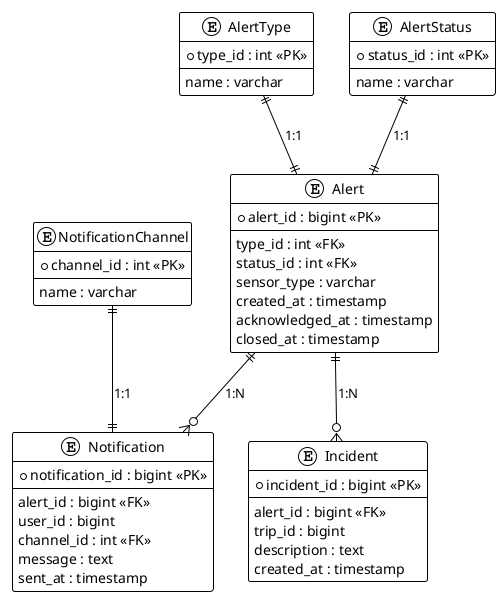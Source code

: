 @startuml
!theme plain

entity "Alert" as Alert {
  * alert_id : bigint <<PK>>
  --
  type_id : int <<FK>>
  status_id : int <<FK>>
  sensor_type : varchar
  created_at : timestamp
  acknowledged_at : timestamp
  closed_at : timestamp
}

entity "Notification" as Notification {
  * notification_id : bigint <<PK>>
  --
  alert_id : bigint <<FK>>
  user_id : bigint
  channel_id : int <<FK>>
  message : text
  sent_at : timestamp
}

entity "Incident" as Incident {
  * incident_id : bigint <<PK>>
  --
  alert_id : bigint <<FK>>
  trip_id : bigint
  description : text
  created_at : timestamp
}

entity "AlertType" as AlertType {
  * type_id : int <<PK>>
  --
  name : varchar
}

entity "AlertStatus" as AlertStatus {
  * status_id : int <<PK>>
  --
  name : varchar
}

entity "NotificationChannel" as NotificationChannel {
  * channel_id : int <<PK>>
  --
  name : varchar
}

' Relaciones
Alert ||--o{ Notification : "1:N"
Alert ||--o{ Incident : "1:N"
AlertType ||--|| Alert : "1:1"
AlertStatus ||--|| Alert : "1:1"
NotificationChannel ||--|| Notification : "1:1"
@enduml